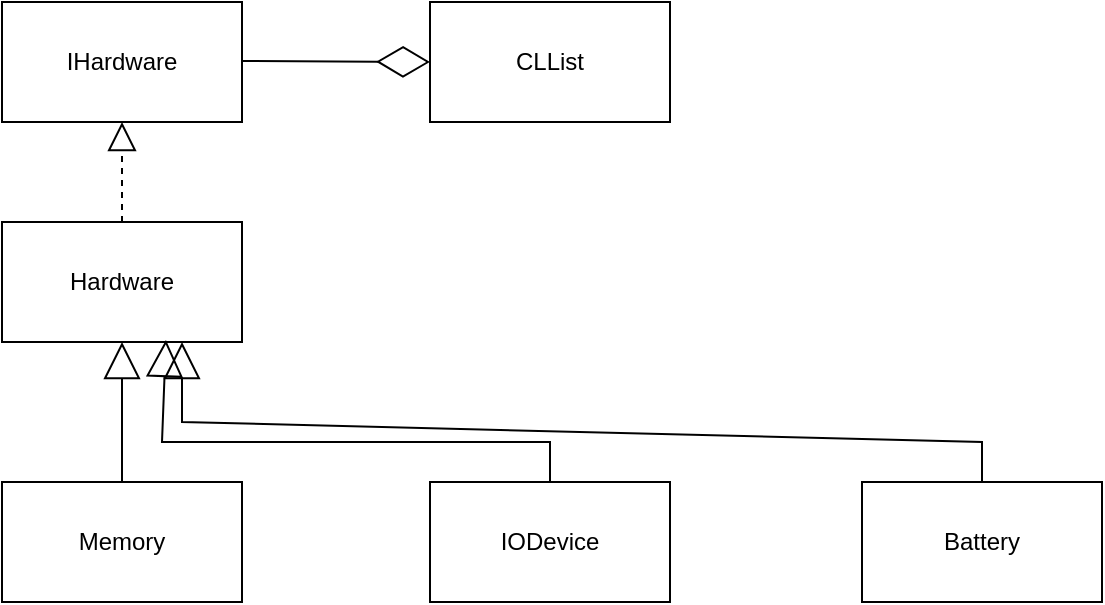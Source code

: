 <mxfile version="24.0.5" type="device">
  <diagram name="Страница — 1" id="LB6Jvffdo8Pqzcjo3Mfl">
    <mxGraphModel dx="1434" dy="841" grid="1" gridSize="10" guides="1" tooltips="1" connect="1" arrows="1" fold="1" page="1" pageScale="1" pageWidth="827" pageHeight="1169" math="0" shadow="0">
      <root>
        <mxCell id="0" />
        <mxCell id="1" parent="0" />
        <mxCell id="X9L8cd9a0k_R6GpOb8gU-1" value="IHardware" style="rounded=0;whiteSpace=wrap;html=1;" vertex="1" parent="1">
          <mxGeometry x="80" y="120" width="120" height="60" as="geometry" />
        </mxCell>
        <mxCell id="X9L8cd9a0k_R6GpOb8gU-2" value="CLList" style="rounded=0;whiteSpace=wrap;html=1;" vertex="1" parent="1">
          <mxGeometry x="294" y="120" width="120" height="60" as="geometry" />
        </mxCell>
        <mxCell id="X9L8cd9a0k_R6GpOb8gU-3" value="Hardware" style="rounded=0;whiteSpace=wrap;html=1;" vertex="1" parent="1">
          <mxGeometry x="80" y="230" width="120" height="60" as="geometry" />
        </mxCell>
        <mxCell id="X9L8cd9a0k_R6GpOb8gU-4" value="Memory" style="rounded=0;whiteSpace=wrap;html=1;" vertex="1" parent="1">
          <mxGeometry x="80" y="360" width="120" height="60" as="geometry" />
        </mxCell>
        <mxCell id="X9L8cd9a0k_R6GpOb8gU-5" value="IODevice" style="rounded=0;whiteSpace=wrap;html=1;" vertex="1" parent="1">
          <mxGeometry x="294" y="360" width="120" height="60" as="geometry" />
        </mxCell>
        <mxCell id="X9L8cd9a0k_R6GpOb8gU-6" value="Battery" style="rounded=0;whiteSpace=wrap;html=1;" vertex="1" parent="1">
          <mxGeometry x="510" y="360" width="120" height="60" as="geometry" />
        </mxCell>
        <mxCell id="X9L8cd9a0k_R6GpOb8gU-7" value="" style="endArrow=diamondThin;endFill=0;endSize=24;html=1;rounded=0;entryX=0;entryY=0.5;entryDx=0;entryDy=0;" edge="1" parent="1" target="X9L8cd9a0k_R6GpOb8gU-2">
          <mxGeometry width="160" relative="1" as="geometry">
            <mxPoint x="200" y="149.5" as="sourcePoint" />
            <mxPoint x="290" y="150" as="targetPoint" />
          </mxGeometry>
        </mxCell>
        <mxCell id="X9L8cd9a0k_R6GpOb8gU-10" value="" style="endArrow=block;dashed=1;endFill=0;endSize=12;html=1;rounded=0;exitX=0.5;exitY=0;exitDx=0;exitDy=0;entryX=0.5;entryY=1;entryDx=0;entryDy=0;" edge="1" parent="1" source="X9L8cd9a0k_R6GpOb8gU-3" target="X9L8cd9a0k_R6GpOb8gU-1">
          <mxGeometry width="160" relative="1" as="geometry">
            <mxPoint x="134" y="200" as="sourcePoint" />
            <mxPoint x="294" y="200" as="targetPoint" />
          </mxGeometry>
        </mxCell>
        <mxCell id="X9L8cd9a0k_R6GpOb8gU-11" value="" style="endArrow=block;endSize=16;endFill=0;html=1;rounded=0;exitX=0.5;exitY=0;exitDx=0;exitDy=0;entryX=0.5;entryY=1;entryDx=0;entryDy=0;" edge="1" parent="1" source="X9L8cd9a0k_R6GpOb8gU-4" target="X9L8cd9a0k_R6GpOb8gU-3">
          <mxGeometry width="160" relative="1" as="geometry">
            <mxPoint x="140" y="320" as="sourcePoint" />
            <mxPoint x="300" y="320" as="targetPoint" />
          </mxGeometry>
        </mxCell>
        <mxCell id="X9L8cd9a0k_R6GpOb8gU-12" value="" style="endArrow=block;endSize=16;endFill=0;html=1;rounded=0;exitX=0.5;exitY=0;exitDx=0;exitDy=0;entryX=0.683;entryY=0.983;entryDx=0;entryDy=0;entryPerimeter=0;" edge="1" parent="1" source="X9L8cd9a0k_R6GpOb8gU-5" target="X9L8cd9a0k_R6GpOb8gU-3">
          <mxGeometry width="160" relative="1" as="geometry">
            <mxPoint x="420" y="460" as="sourcePoint" />
            <mxPoint x="580" y="460" as="targetPoint" />
            <Array as="points">
              <mxPoint x="354" y="340" />
              <mxPoint x="160" y="340" />
            </Array>
          </mxGeometry>
        </mxCell>
        <mxCell id="X9L8cd9a0k_R6GpOb8gU-13" value="" style="endArrow=block;endSize=16;endFill=0;html=1;rounded=0;exitX=0.5;exitY=0;exitDx=0;exitDy=0;entryX=0.75;entryY=1;entryDx=0;entryDy=0;" edge="1" parent="1" source="X9L8cd9a0k_R6GpOb8gU-6" target="X9L8cd9a0k_R6GpOb8gU-3">
          <mxGeometry width="160" relative="1" as="geometry">
            <mxPoint x="540" y="440" as="sourcePoint" />
            <mxPoint x="700" y="440" as="targetPoint" />
            <Array as="points">
              <mxPoint x="570" y="340" />
              <mxPoint x="170" y="330" />
            </Array>
          </mxGeometry>
        </mxCell>
      </root>
    </mxGraphModel>
  </diagram>
</mxfile>
